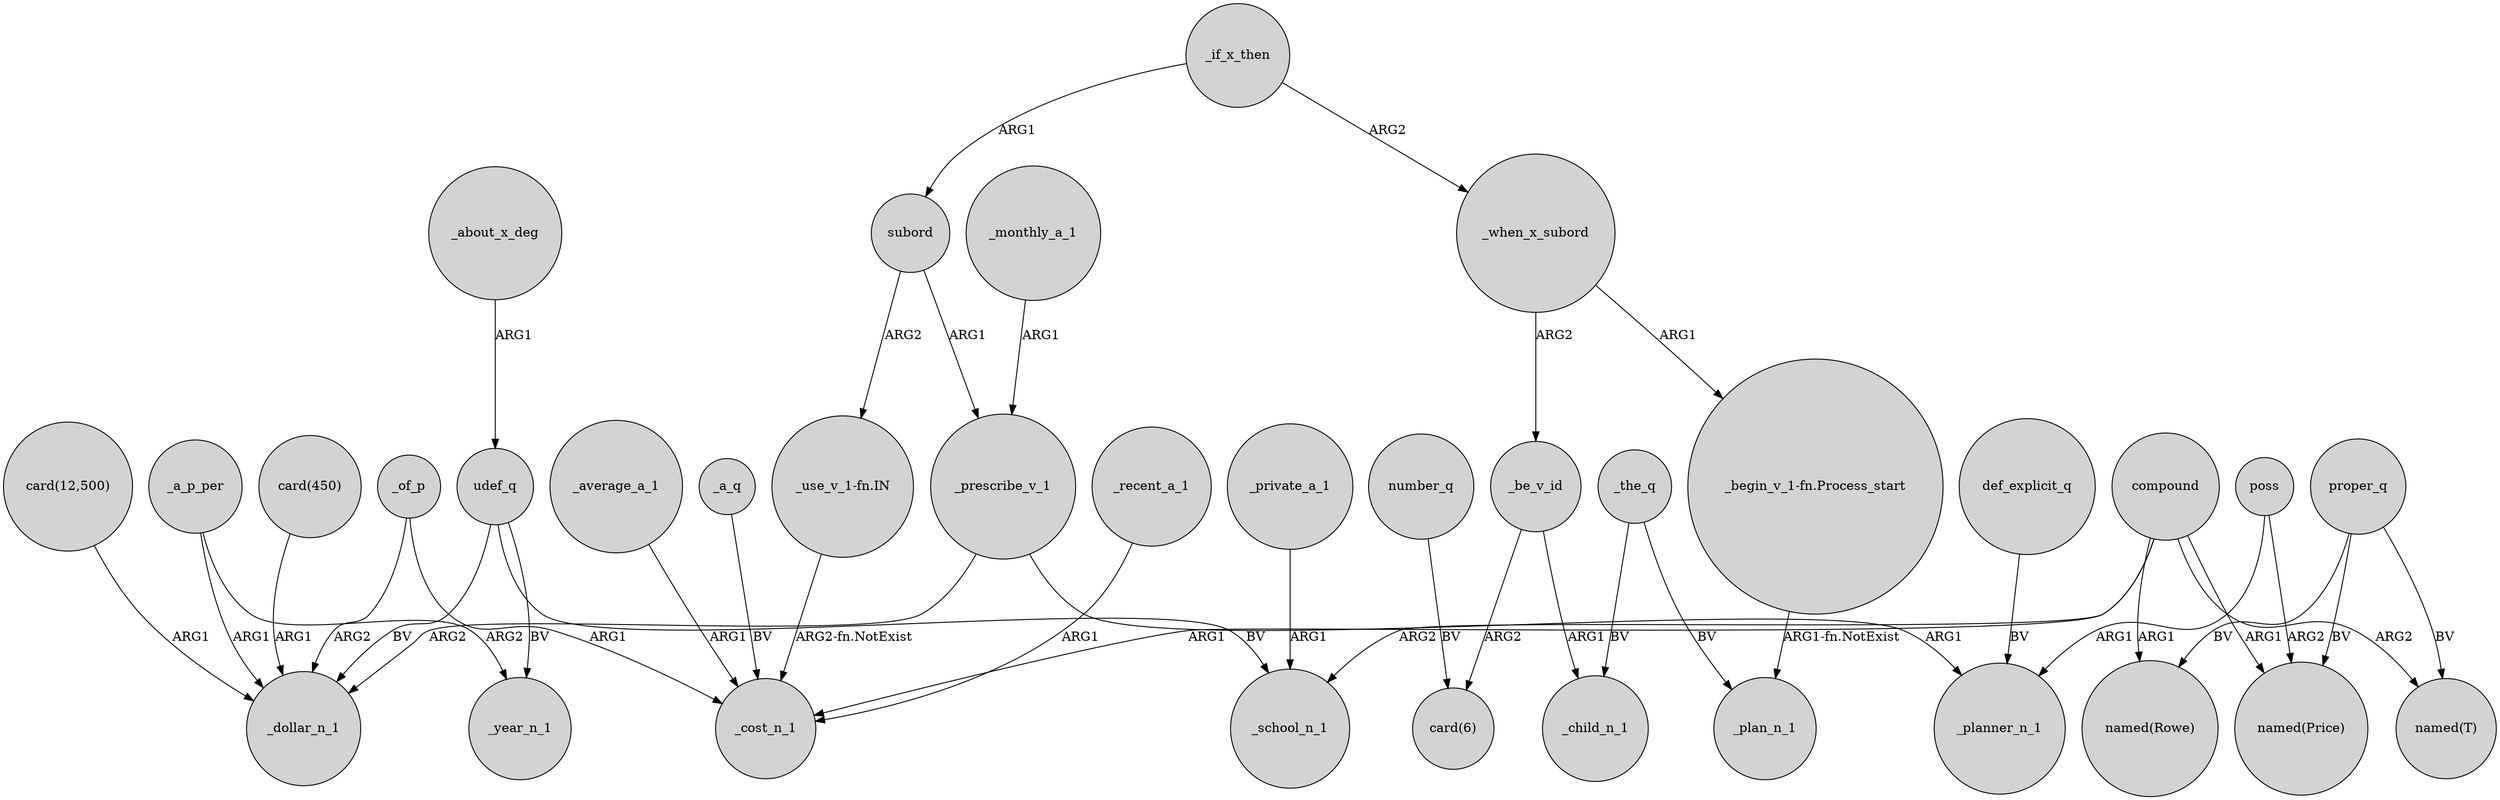 digraph {
	node [shape=circle style=filled]
	_prescribe_v_1 -> _dollar_n_1 [label=ARG2]
	_recent_a_1 -> _cost_n_1 [label=ARG1]
	poss -> "named(Price)" [label=ARG2]
	_private_a_1 -> _school_n_1 [label=ARG1]
	_be_v_id -> _child_n_1 [label=ARG1]
	_average_a_1 -> _cost_n_1 [label=ARG1]
	compound -> "named(T)" [label=ARG2]
	_a_p_per -> _year_n_1 [label=ARG2]
	"card(450)" -> _dollar_n_1 [label=ARG1]
	_if_x_then -> subord [label=ARG1]
	_the_q -> _plan_n_1 [label=BV]
	proper_q -> "named(T)" [label=BV]
	poss -> _planner_n_1 [label=ARG1]
	proper_q -> "named(Rowe)" [label=BV]
	compound -> "named(Rowe)" [label=ARG1]
	_about_x_deg -> udef_q [label=ARG1]
	subord -> "_use_v_1-fn.IN" [label=ARG2]
	proper_q -> "named(Price)" [label=BV]
	def_explicit_q -> _planner_n_1 [label=BV]
	_the_q -> _child_n_1 [label=BV]
	_of_p -> _cost_n_1 [label=ARG1]
	_a_p_per -> _dollar_n_1 [label=ARG1]
	_when_x_subord -> _be_v_id [label=ARG2]
	number_q -> "card(6)" [label=BV]
	_be_v_id -> "card(6)" [label=ARG2]
	compound -> _cost_n_1 [label=ARG1]
	subord -> _prescribe_v_1 [label=ARG1]
	"card(12,500)" -> _dollar_n_1 [label=ARG1]
	_prescribe_v_1 -> _planner_n_1 [label=ARG1]
	udef_q -> _year_n_1 [label=BV]
	_of_p -> _dollar_n_1 [label=ARG2]
	"_use_v_1-fn.IN" -> _cost_n_1 [label="ARG2-fn.NotExist"]
	_if_x_then -> _when_x_subord [label=ARG2]
	compound -> _school_n_1 [label=ARG2]
	udef_q -> _school_n_1 [label=BV]
	_monthly_a_1 -> _prescribe_v_1 [label=ARG1]
	_a_q -> _cost_n_1 [label=BV]
	"_begin_v_1-fn.Process_start" -> _plan_n_1 [label="ARG1-fn.NotExist"]
	udef_q -> _dollar_n_1 [label=BV]
	_when_x_subord -> "_begin_v_1-fn.Process_start" [label=ARG1]
	compound -> "named(Price)" [label=ARG1]
}
